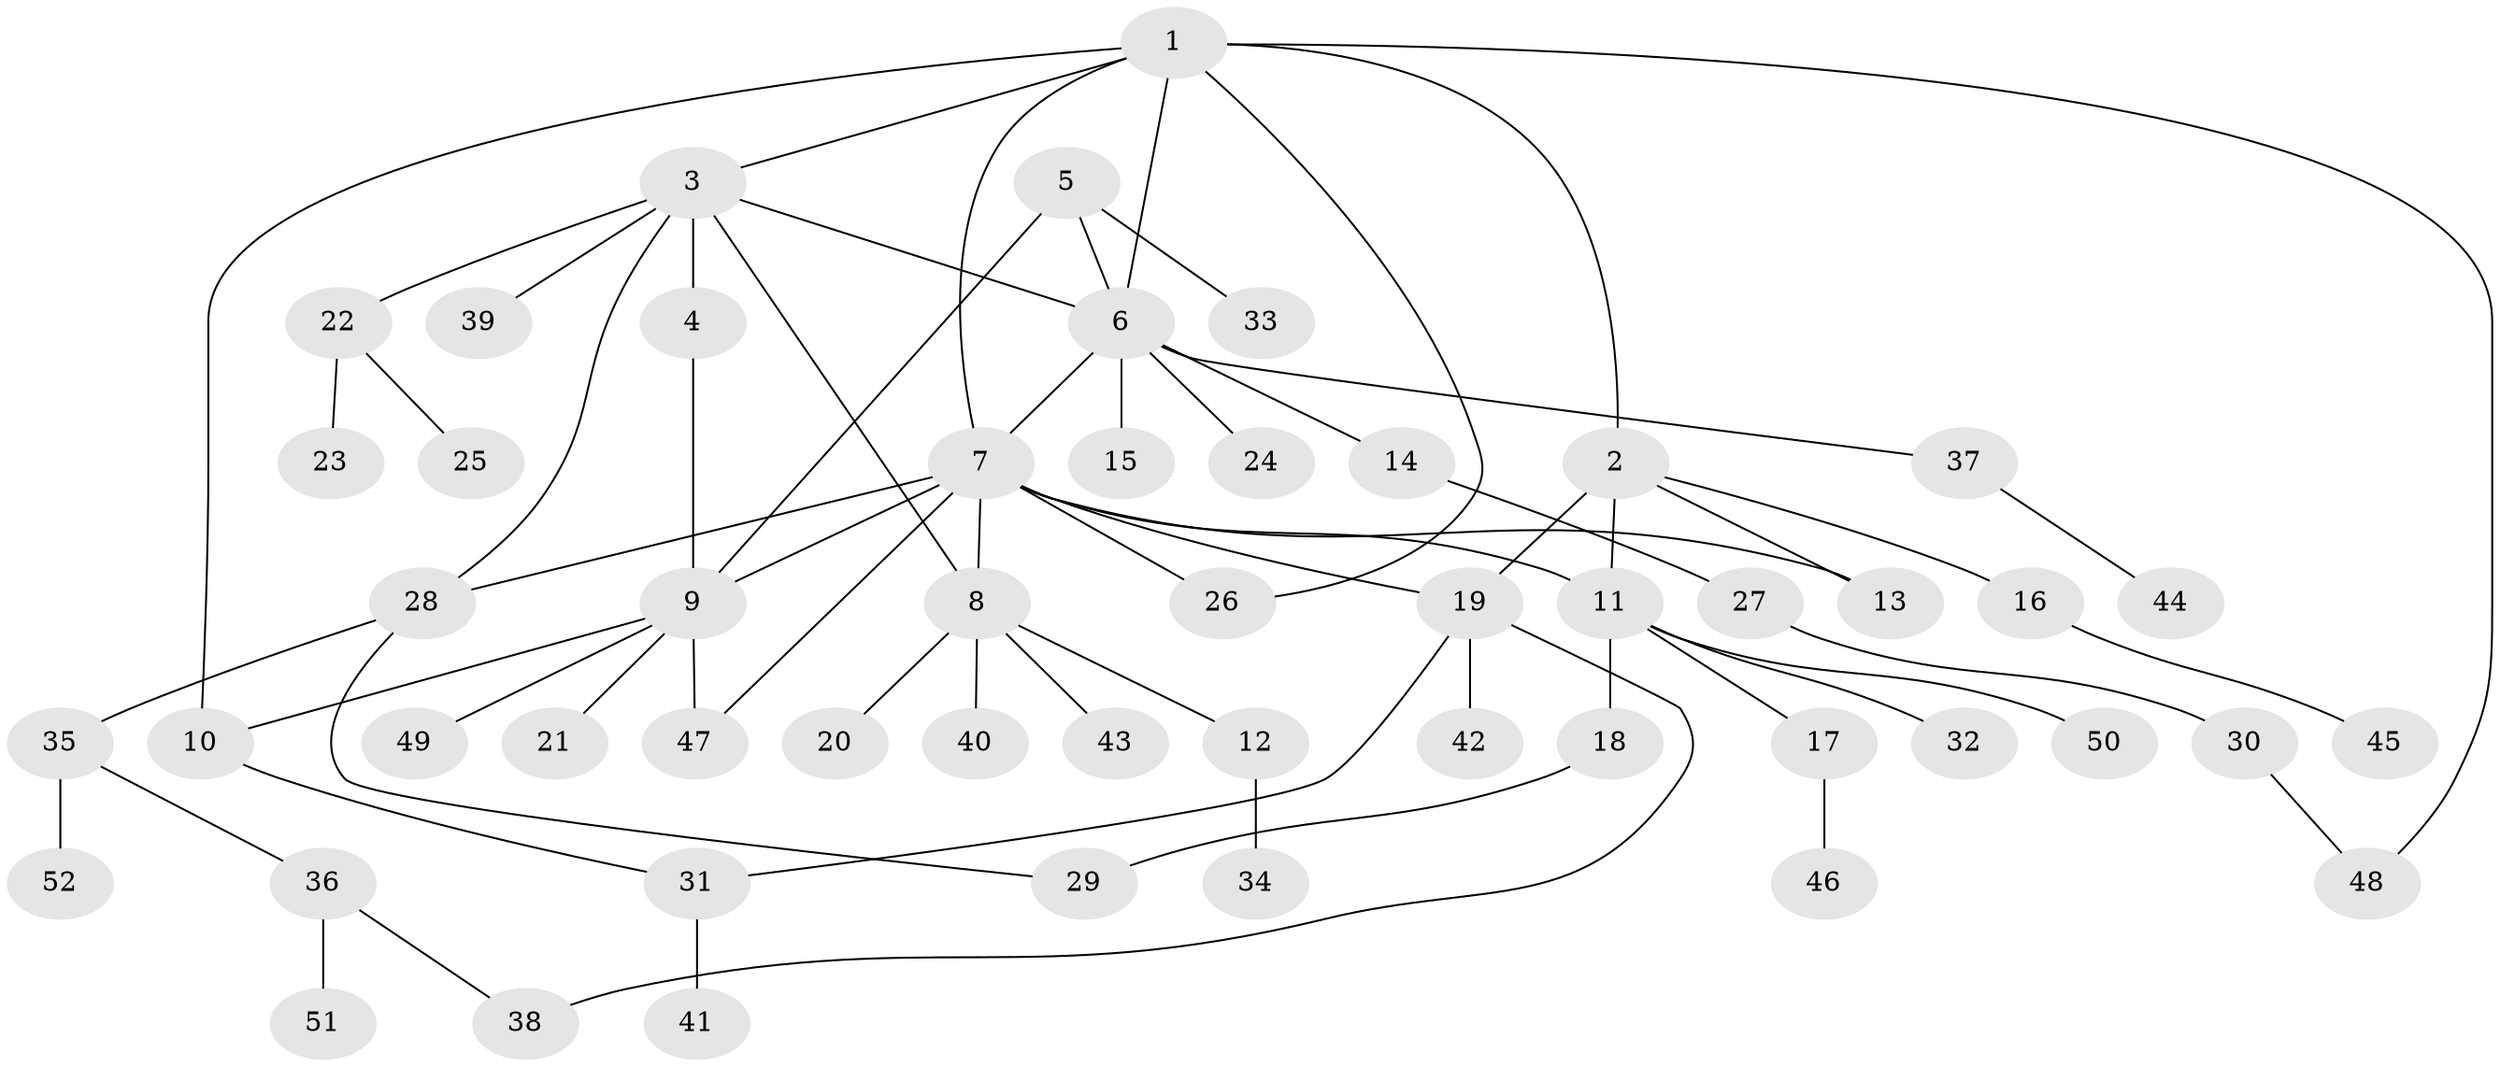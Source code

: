 // coarse degree distribution, {12: 0.02702702702702703, 7: 0.02702702702702703, 6: 0.10810810810810811, 2: 0.21621621621621623, 3: 0.08108108108108109, 5: 0.02702702702702703, 1: 0.4594594594594595, 4: 0.05405405405405406}
// Generated by graph-tools (version 1.1) at 2025/42/03/06/25 10:42:13]
// undirected, 52 vertices, 67 edges
graph export_dot {
graph [start="1"]
  node [color=gray90,style=filled];
  1;
  2;
  3;
  4;
  5;
  6;
  7;
  8;
  9;
  10;
  11;
  12;
  13;
  14;
  15;
  16;
  17;
  18;
  19;
  20;
  21;
  22;
  23;
  24;
  25;
  26;
  27;
  28;
  29;
  30;
  31;
  32;
  33;
  34;
  35;
  36;
  37;
  38;
  39;
  40;
  41;
  42;
  43;
  44;
  45;
  46;
  47;
  48;
  49;
  50;
  51;
  52;
  1 -- 2;
  1 -- 3;
  1 -- 6;
  1 -- 7;
  1 -- 10;
  1 -- 26;
  1 -- 48;
  2 -- 11;
  2 -- 13;
  2 -- 16;
  2 -- 19;
  3 -- 4;
  3 -- 6;
  3 -- 8;
  3 -- 22;
  3 -- 28;
  3 -- 39;
  4 -- 9;
  5 -- 6;
  5 -- 9;
  5 -- 33;
  6 -- 7;
  6 -- 14;
  6 -- 15;
  6 -- 24;
  6 -- 37;
  7 -- 8;
  7 -- 9;
  7 -- 11;
  7 -- 13;
  7 -- 19;
  7 -- 26;
  7 -- 28;
  7 -- 47;
  8 -- 12;
  8 -- 20;
  8 -- 40;
  8 -- 43;
  9 -- 10;
  9 -- 21;
  9 -- 47;
  9 -- 49;
  10 -- 31;
  11 -- 17;
  11 -- 18;
  11 -- 32;
  11 -- 50;
  12 -- 34;
  14 -- 27;
  16 -- 45;
  17 -- 46;
  18 -- 29;
  19 -- 31;
  19 -- 38;
  19 -- 42;
  22 -- 23;
  22 -- 25;
  27 -- 30;
  28 -- 29;
  28 -- 35;
  30 -- 48;
  31 -- 41;
  35 -- 36;
  35 -- 52;
  36 -- 38;
  36 -- 51;
  37 -- 44;
}
